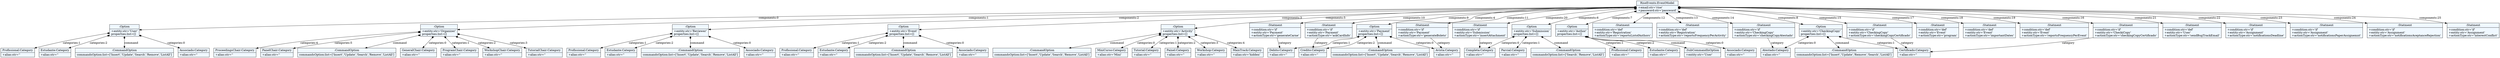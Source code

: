 
    digraph xtext {
    fontname = "Bitstream Vera Sans"
    fontsize = 8
    node[
        shape=record,
        style=filled,
        fillcolor=aliceblue
    ]
    nodesep = 0.3
    edge[dir=black,arrowtail=empty]


4364458304 -> 4364283352 [label="components:0" arrowtail=diamond dir=both]
4364283352 -> 4364429576 [label="command" arrowtail=diamond dir=both]
4364429576[label="{:CommandOption|commandsOption:list=['Insert','Update','Search','Remove','ListAll']\l}"]
4364283352 -> 4364428624 [label="categories:0" arrowtail=diamond dir=both]
4364428624[label="{Associado:Category|+alias:str=''\l}"]
4364283352 -> 4364430920 [label="categories:1" arrowtail=diamond dir=both]
4364430920[label="{Profissional:Category|+alias:str=''\l}"]
4364283352 -> 4364427952 [label="categories:2" arrowtail=diamond dir=both]
4364427952[label="{Estudante:Category|+alias:str=''\l}"]
4364283352[label="{:Option|+entity:str='User'\lproperties:list=[]\l}"]
4364458304 -> 4364428176 [label="components:1" arrowtail=diamond dir=both]
4364428176 -> 4364430640 [label="command" arrowtail=diamond dir=both]
4364430640[label="{:CommandOption|commandsOption:list=['Insert','Update','Search','Remove','ListAll']\l}"]
4364428176 -> 4364388112 [label="categories:0" arrowtail=diamond dir=both]
4364388112[label="{GeneralChair:Category|+alias:str=''\l}"]
4364428176 -> 4364390296 [label="categories:1" arrowtail=diamond dir=both]
4364390296[label="{ProgramChair:Category|+alias:str=''\l}"]
4364428176 -> 4364387496 [label="categories:2" arrowtail=diamond dir=both]
4364387496[label="{WorkshopChair:Category|+alias:str=''\l}"]
4364428176 -> 4364387384 [label="categories:3" arrowtail=diamond dir=both]
4364387384[label="{TutorialChair:Category|+alias:str=''\l}"]
4364428176 -> 4364386824 [label="categories:4" arrowtail=diamond dir=both]
4364386824[label="{ProceedingsChair:Category|+alias:str=''\l}"]
4364428176 -> 4364386600 [label="categories:5" arrowtail=diamond dir=both]
4364386600[label="{PanelChair:Category|+alias:str=''\l}"]
4364428176[label="{:Option|+entity:str='Organizer'\lproperties:list=[]\l}"]
4364458304 -> 4364429016 [label="components:2" arrowtail=diamond dir=both]
4364429016 -> 4364389568 [label="command" arrowtail=diamond dir=both]
4364389568[label="{:CommandOption|commandsOption:list=['Insert','Update','Search','Remove','ListAll']\l}"]
4364429016 -> 4364389736 [label="categories:0" arrowtail=diamond dir=both]
4364389736[label="{Associado:Category|+alias:str=''\l}"]
4364429016 -> 4364388616 [label="categories:1" arrowtail=diamond dir=both]
4364388616[label="{Profissional:Category|+alias:str=''\l}"]
4364429016 -> 4364389344 [label="categories:2" arrowtail=diamond dir=both]
4364389344[label="{Estudante:Category|+alias:str=''\l}"]
4364429016[label="{:Option|+entity:str='Reviewer'\lproperties:list=[]\l}"]
4364458304 -> 4364427336 [label="components:3" arrowtail=diamond dir=both]
4364427336 -> 4364386376 [label="command" arrowtail=diamond dir=both]
4364386376[label="{:CommandOption|commandsOption:list=['Insert','Update','Search','Remove','ListAll']\l}"]
4364427336 -> 4364388056 [label="categories:0" arrowtail=diamond dir=both]
4364388056[label="{Associado:Category|+alias:str=''\l}"]
4364427336 -> 4364387552 [label="categories:1" arrowtail=diamond dir=both]
4364387552[label="{Profissional:Category|+alias:str=''\l}"]
4364427336 -> 4364489056 [label="categories:2" arrowtail=diamond dir=both]
4364489056[label="{Estudante:Category|+alias:str=''\l}"]
4364427336[label="{:Option|+entity:str='Event'\lproperties:list=[]\l}"]
4364458304 -> 4364388728 [label="components:4" arrowtail=diamond dir=both]
4364388728 -> 4364386656 [label="command" arrowtail=diamond dir=both]
4364386656[label="{:CommandOption|commandsOption:list=['Insert','Update','Search','Remove','ListAll']\l}"]
4364388728 -> 4364491352 [label="categories:0" arrowtail=diamond dir=both]
4364491352[label="{Avista:Category|+alias:str=''\l}"]
4364388728 -> 4364491576 [label="categories:1" arrowtail=diamond dir=both]
4364491576[label="{Debito:Category|+alias:str=''\l}"]
4364388728 -> 4364491688 [label="categories:2" arrowtail=diamond dir=both]
4364491688[label="{Credito:Category|+alias:str=''\l}"]
4364388728[label="{:Option|+entity:str='Payment'\lproperties:list=[]\l}"]
4364458304 -> 4364386880 [label="components:5" arrowtail=diamond dir=both]
4364386880 -> 4364491744 [label="command" arrowtail=diamond dir=both]
4364491744[label="{:CommandOption|commandsOption:list=['Insert','Update','Search','Remove','ListAll']\l}"]
4364386880 -> 4364491632 [label="categories:0" arrowtail=diamond dir=both]
4364491632[label="{MiniCurso:Category|+alias:str='Mini'\l}"]
4364386880 -> 4364491856 [label="categories:1" arrowtail=diamond dir=both]
4364491856[label="{Tutorial:Category|+alias:str=''\l}"]
4364386880 -> 4364491912 [label="categories:2" arrowtail=diamond dir=both]
4364491912[label="{Painel:Category|+alias:str=''\l}"]
4364386880 -> 4364492024 [label="categories:3" arrowtail=diamond dir=both]
4364492024[label="{Workshop:Category|+alias:str=''\l}"]
4364386880 -> 4364492080 [label="categories:4" arrowtail=diamond dir=both]
4364492080[label="{MainTrack:Category|+alias:str='hidden'\l}"]
4364386880[label="{:Option|+entity:str='Activity'\lproperties:list=[]\l}"]
4364458304 -> 4364491464 [label="components:6" arrowtail=diamond dir=both]
4364491464 -> 4364492136 [label="command" arrowtail=diamond dir=both]
4364492136[label="{:CommandOption|commandsOption:list=['Search','Remove','ListAll']\l}"]
4364491464 -> 4364492192 [label="categories:0" arrowtail=diamond dir=both]
4364492192[label="{Completa:Category|+alias:str=''\l}"]
4364491464 -> 4364492248 [label="categories:1" arrowtail=diamond dir=both]
4364492248[label="{Parcial:Category|+alias:str=''\l}"]
4364491464[label="{:Option|+entity:str='Submission'\lproperties:list=[]\l}"]
4364458304 -> 4364491800 [label="components:7" arrowtail=diamond dir=both]
4364491800 -> 4364492360 [label="command" arrowtail=diamond dir=both]
4364492360[label="{:SubCommandInOption|+entity:str='User'\l}"]
4364491800 -> 4364492472 [label="categories:0" arrowtail=diamond dir=both]
4364492472[label="{Associado:Category|+alias:str=''\l}"]
4364491800 -> 4364492304 [label="categories:1" arrowtail=diamond dir=both]
4364492304[label="{Profissional:Category|+alias:str=''\l}"]
4364491800 -> 4364492584 [label="categories:2" arrowtail=diamond dir=both]
4364492584[label="{Estudante:Category|+alias:str=''\l}"]
4364491800[label="{:Option|+entity:str='Author'\lproperties:list=[]\l}"]
4364458304 -> 4364491968 [label="components:8" arrowtail=diamond dir=both]
4364491968 -> 4364492640 [label="command" arrowtail=diamond dir=both]
4364492640[label="{:CommandOption|commandsOption:list=['Insert','Update','Remove','Search','ListAll']\l}"]
4364491968 -> 4364492528 [label="categories:0" arrowtail=diamond dir=both]
4364492528[label="{Atestado:Category|+alias:str=''\l}"]
4364491968 -> 4364492752 [label="categories:1" arrowtail=diamond dir=both]
4364492752[label="{Certificado:Category|+alias:str=''\l}"]
4364491968[label="{:Option|+entity:str='CheckingCopy'\lproperties:list=[]\l}"]
4364458304 -> 4364492416 [label="components:9" arrowtail=diamond dir=both]
4364492416 -> 4364491688 [label="category" ]
4364492416[label="{:Statment|+condition:str='if'\l+entity:str='Payment'\l+actionType:str='askCardInfo'\l}"]
4364458304 -> 4364492696 [label="components:10" arrowtail=diamond dir=both]
4364492696 -> 4364491576 [label="category" ]
4364492696[label="{:Statment|+condition:str='if'\l+entity:str='Payment'\l+actionType:str='generateCarne'\l}"]
4364458304 -> 4364619960 [label="components:11" arrowtail=diamond dir=both]
4364619960 -> 4364491352 [label="category" ]
4364619960[label="{:Statment|+condition:str='if'\l+entity:str='Payment'\l+actionType:str='generateBoleto'\l}"]
4364458304 -> 4364620016 [label="components:12" arrowtail=diamond dir=both]
4364620016[label="{:Statment|+condition:str='def'\l+entity:str='Registration'\l+actionType:str='reportsListofAuthors'\l}"]
4364458304 -> 4364620128 [label="components:13" arrowtail=diamond dir=both]
4364620128[label="{:Statment|+condition:str='def'\l+entity:str='Registration'\l+actionType:str='reportsFrequencyPerActivity'\l}"]
4364458304 -> 4364620184 [label="components:14" arrowtail=diamond dir=both]
4364620184 -> 4364492528 [label="category" ]
4364620184[label="{:Statment|+condition:str='if'\l+entity:str='CheckingCopy'\l+actionType:str='checkingCopyAtestado'\l}"]
4364458304 -> 4364620240 [label="components:15" arrowtail=diamond dir=both]
4364620240 -> 4364492752 [label="category" ]
4364620240[label="{:Statment|+condition:str='if'\l+entity:str='CheckingCopy'\l+actionType:str='checkingCopyCertificado'\l}"]
4364458304 -> 4364620352 [label="components:16" arrowtail=diamond dir=both]
4364620352 -> 4364492752 [label="category" ]
4364620352[label="{:Statment|+condition:str='if'\l+entity:str='CheckiCopy'\l+actionType:str='checkingCopyCertificado'\l}"]
4364458304 -> 4364620464 [label="components:17" arrowtail=diamond dir=both]
4364620464[label="{:Statment|+condition:str='def'\l+entity:str='Event'\l+actionType:str='program'\l}"]
4364458304 -> 4364620576 [label="components:18" arrowtail=diamond dir=both]
4364620576[label="{:Statment|+condition:str='def'\l+entity:str='Event'\l+actionType:str='importantDates'\l}"]
4364458304 -> 4364620632 [label="components:19" arrowtail=diamond dir=both]
4364620632[label="{:Statment|+condition:str='def'\l+entity:str='Event'\l+actionType:str='reportsFrequencyPerEvent'\l}"]
4364458304 -> 4364620688 [label="components:20" arrowtail=diamond dir=both]
4364620688 -> 4364492192 [label="category" ]
4364620688[label="{:Statment|+condition:str='if'\l+entity:str='Submission'\l+actionType:str='insertAttachment'\l}"]
4364458304 -> 4364620744 [label="components:21" arrowtail=diamond dir=both]
4364620744[label="{:Statment|+condition:str='def'\l+entity:str='User'\l+actionType:str='sendBugTrackEmail'\l}"]
4364458304 -> 4364620856 [label="components:22" arrowtail=diamond dir=both]
4364620856[label="{:Statment|+condition:str='if'\l+entity:str='Assignment'\l+actionType:str='notificationsDeadline'\l}"]
4364458304 -> 4364620912 [label="components:23" arrowtail=diamond dir=both]
4364620912[label="{:Statment|+condition:str='if'\l+entity:str='Assignment'\l+actionType:str='notificationsPaperAssignemnt'\l}"]
4364458304 -> 4364620968 [label="components:24" arrowtail=diamond dir=both]
4364620968[label="{:Statment|+condition:str='if'\l+entity:str='Assignment'\l+actionType:str='notificationsAceptanceRejection'\l}"]
4364458304 -> 4364621024 [label="components:25" arrowtail=diamond dir=both]
4364621024[label="{:Statment|+condition:str='if'\l+entity:str='Assignment'\l+actionType:str='interestConflict'\l}"]
4364458304[label="{RiseEvents:EventModel|+email:str='rise'\l+password:str='password'\l}"]

}
